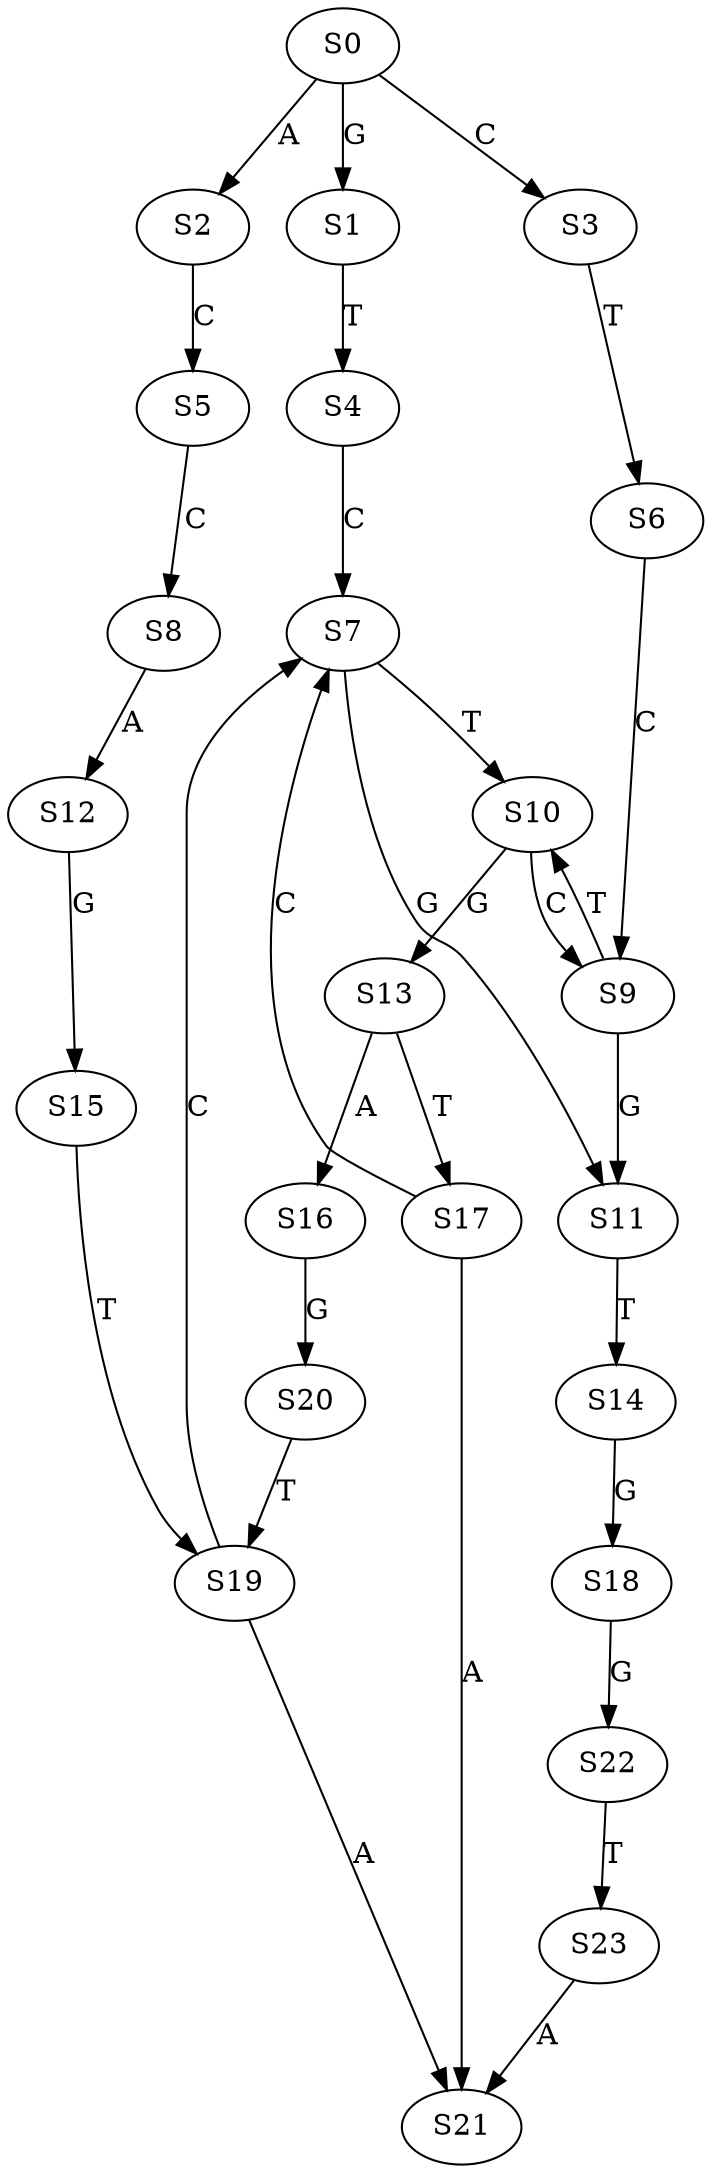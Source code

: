 strict digraph  {
	S0 -> S1 [ label = G ];
	S0 -> S2 [ label = A ];
	S0 -> S3 [ label = C ];
	S1 -> S4 [ label = T ];
	S2 -> S5 [ label = C ];
	S3 -> S6 [ label = T ];
	S4 -> S7 [ label = C ];
	S5 -> S8 [ label = C ];
	S6 -> S9 [ label = C ];
	S7 -> S10 [ label = T ];
	S7 -> S11 [ label = G ];
	S8 -> S12 [ label = A ];
	S9 -> S10 [ label = T ];
	S9 -> S11 [ label = G ];
	S10 -> S13 [ label = G ];
	S10 -> S9 [ label = C ];
	S11 -> S14 [ label = T ];
	S12 -> S15 [ label = G ];
	S13 -> S16 [ label = A ];
	S13 -> S17 [ label = T ];
	S14 -> S18 [ label = G ];
	S15 -> S19 [ label = T ];
	S16 -> S20 [ label = G ];
	S17 -> S21 [ label = A ];
	S17 -> S7 [ label = C ];
	S18 -> S22 [ label = G ];
	S19 -> S21 [ label = A ];
	S19 -> S7 [ label = C ];
	S20 -> S19 [ label = T ];
	S22 -> S23 [ label = T ];
	S23 -> S21 [ label = A ];
}
